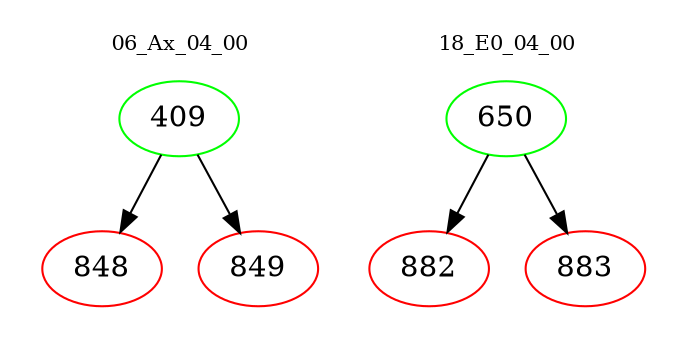 digraph{
subgraph cluster_0 {
color = white
label = "06_Ax_04_00";
fontsize=10;
T0_409 [label="409", color="green"]
T0_409 -> T0_848 [color="black"]
T0_848 [label="848", color="red"]
T0_409 -> T0_849 [color="black"]
T0_849 [label="849", color="red"]
}
subgraph cluster_1 {
color = white
label = "18_E0_04_00";
fontsize=10;
T1_650 [label="650", color="green"]
T1_650 -> T1_882 [color="black"]
T1_882 [label="882", color="red"]
T1_650 -> T1_883 [color="black"]
T1_883 [label="883", color="red"]
}
}
